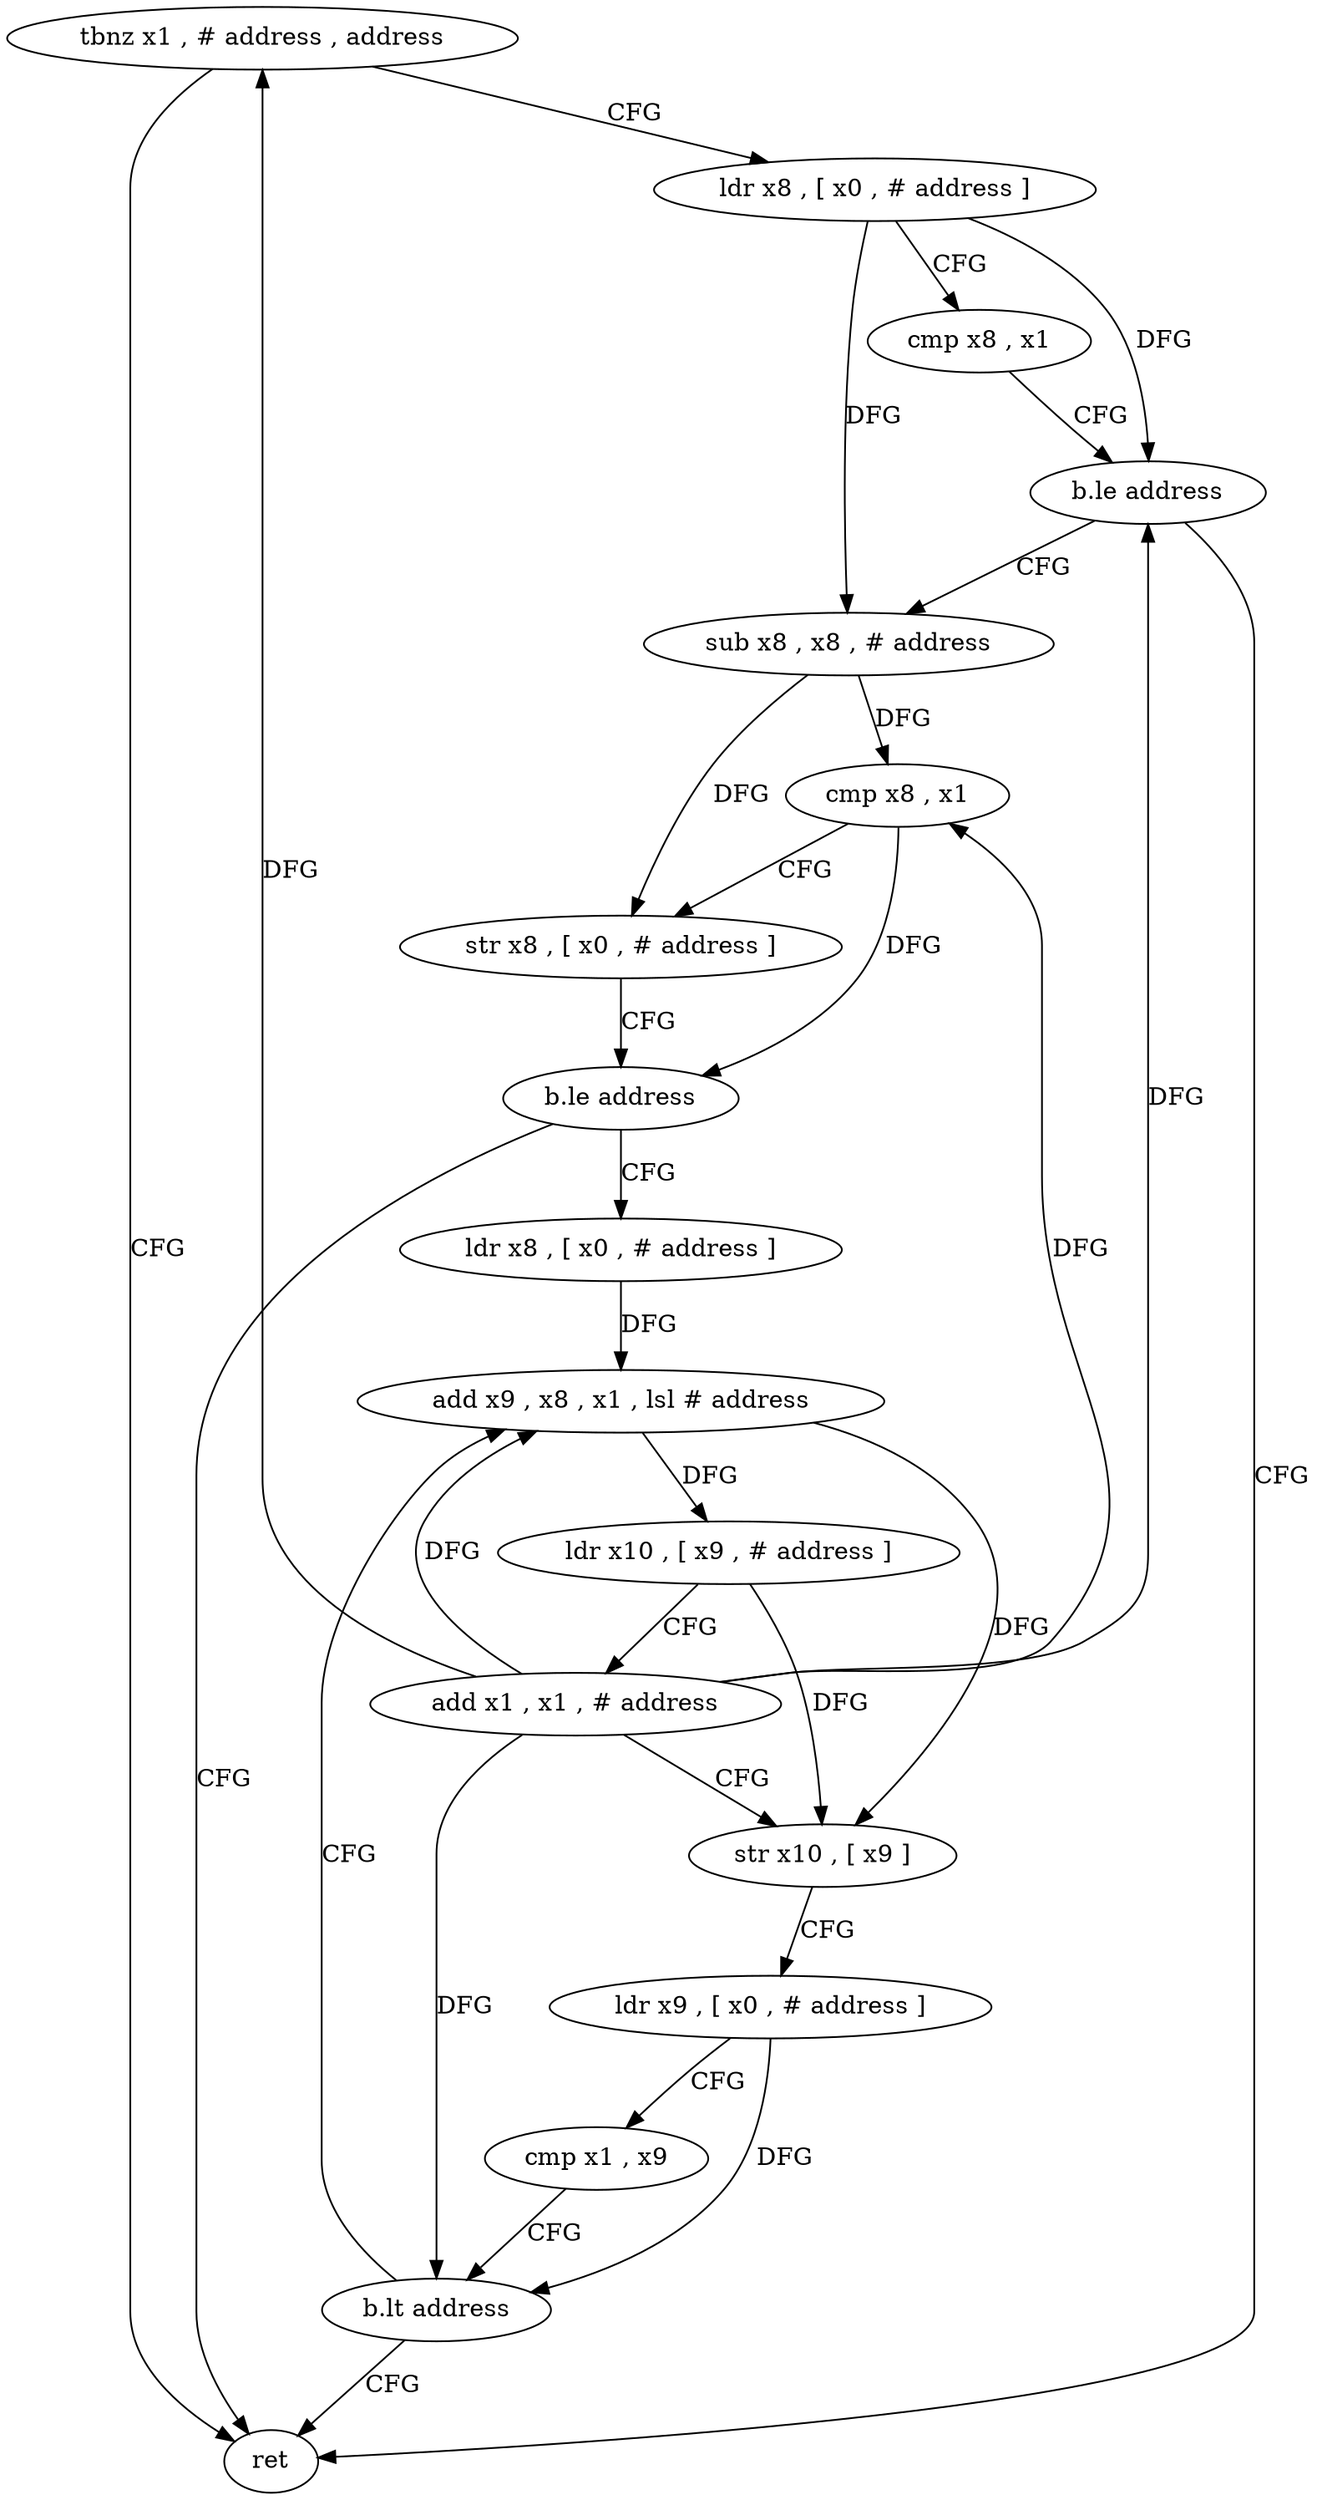 digraph "func" {
"4242720" [label = "tbnz x1 , # address , address" ]
"4242784" [label = "ret" ]
"4242724" [label = "ldr x8 , [ x0 , # address ]" ]
"4242728" [label = "cmp x8 , x1" ]
"4242732" [label = "b.le address" ]
"4242736" [label = "sub x8 , x8 , # address" ]
"4242740" [label = "cmp x8 , x1" ]
"4242744" [label = "str x8 , [ x0 , # address ]" ]
"4242748" [label = "b.le address" ]
"4242752" [label = "ldr x8 , [ x0 , # address ]" ]
"4242756" [label = "add x9 , x8 , x1 , lsl # address" ]
"4242760" [label = "ldr x10 , [ x9 , # address ]" ]
"4242764" [label = "add x1 , x1 , # address" ]
"4242768" [label = "str x10 , [ x9 ]" ]
"4242772" [label = "ldr x9 , [ x0 , # address ]" ]
"4242776" [label = "cmp x1 , x9" ]
"4242780" [label = "b.lt address" ]
"4242720" -> "4242784" [ label = "CFG" ]
"4242720" -> "4242724" [ label = "CFG" ]
"4242724" -> "4242728" [ label = "CFG" ]
"4242724" -> "4242732" [ label = "DFG" ]
"4242724" -> "4242736" [ label = "DFG" ]
"4242728" -> "4242732" [ label = "CFG" ]
"4242732" -> "4242784" [ label = "CFG" ]
"4242732" -> "4242736" [ label = "CFG" ]
"4242736" -> "4242740" [ label = "DFG" ]
"4242736" -> "4242744" [ label = "DFG" ]
"4242740" -> "4242744" [ label = "CFG" ]
"4242740" -> "4242748" [ label = "DFG" ]
"4242744" -> "4242748" [ label = "CFG" ]
"4242748" -> "4242784" [ label = "CFG" ]
"4242748" -> "4242752" [ label = "CFG" ]
"4242752" -> "4242756" [ label = "DFG" ]
"4242756" -> "4242760" [ label = "DFG" ]
"4242756" -> "4242768" [ label = "DFG" ]
"4242760" -> "4242764" [ label = "CFG" ]
"4242760" -> "4242768" [ label = "DFG" ]
"4242764" -> "4242768" [ label = "CFG" ]
"4242764" -> "4242720" [ label = "DFG" ]
"4242764" -> "4242732" [ label = "DFG" ]
"4242764" -> "4242740" [ label = "DFG" ]
"4242764" -> "4242756" [ label = "DFG" ]
"4242764" -> "4242780" [ label = "DFG" ]
"4242768" -> "4242772" [ label = "CFG" ]
"4242772" -> "4242776" [ label = "CFG" ]
"4242772" -> "4242780" [ label = "DFG" ]
"4242776" -> "4242780" [ label = "CFG" ]
"4242780" -> "4242756" [ label = "CFG" ]
"4242780" -> "4242784" [ label = "CFG" ]
}

